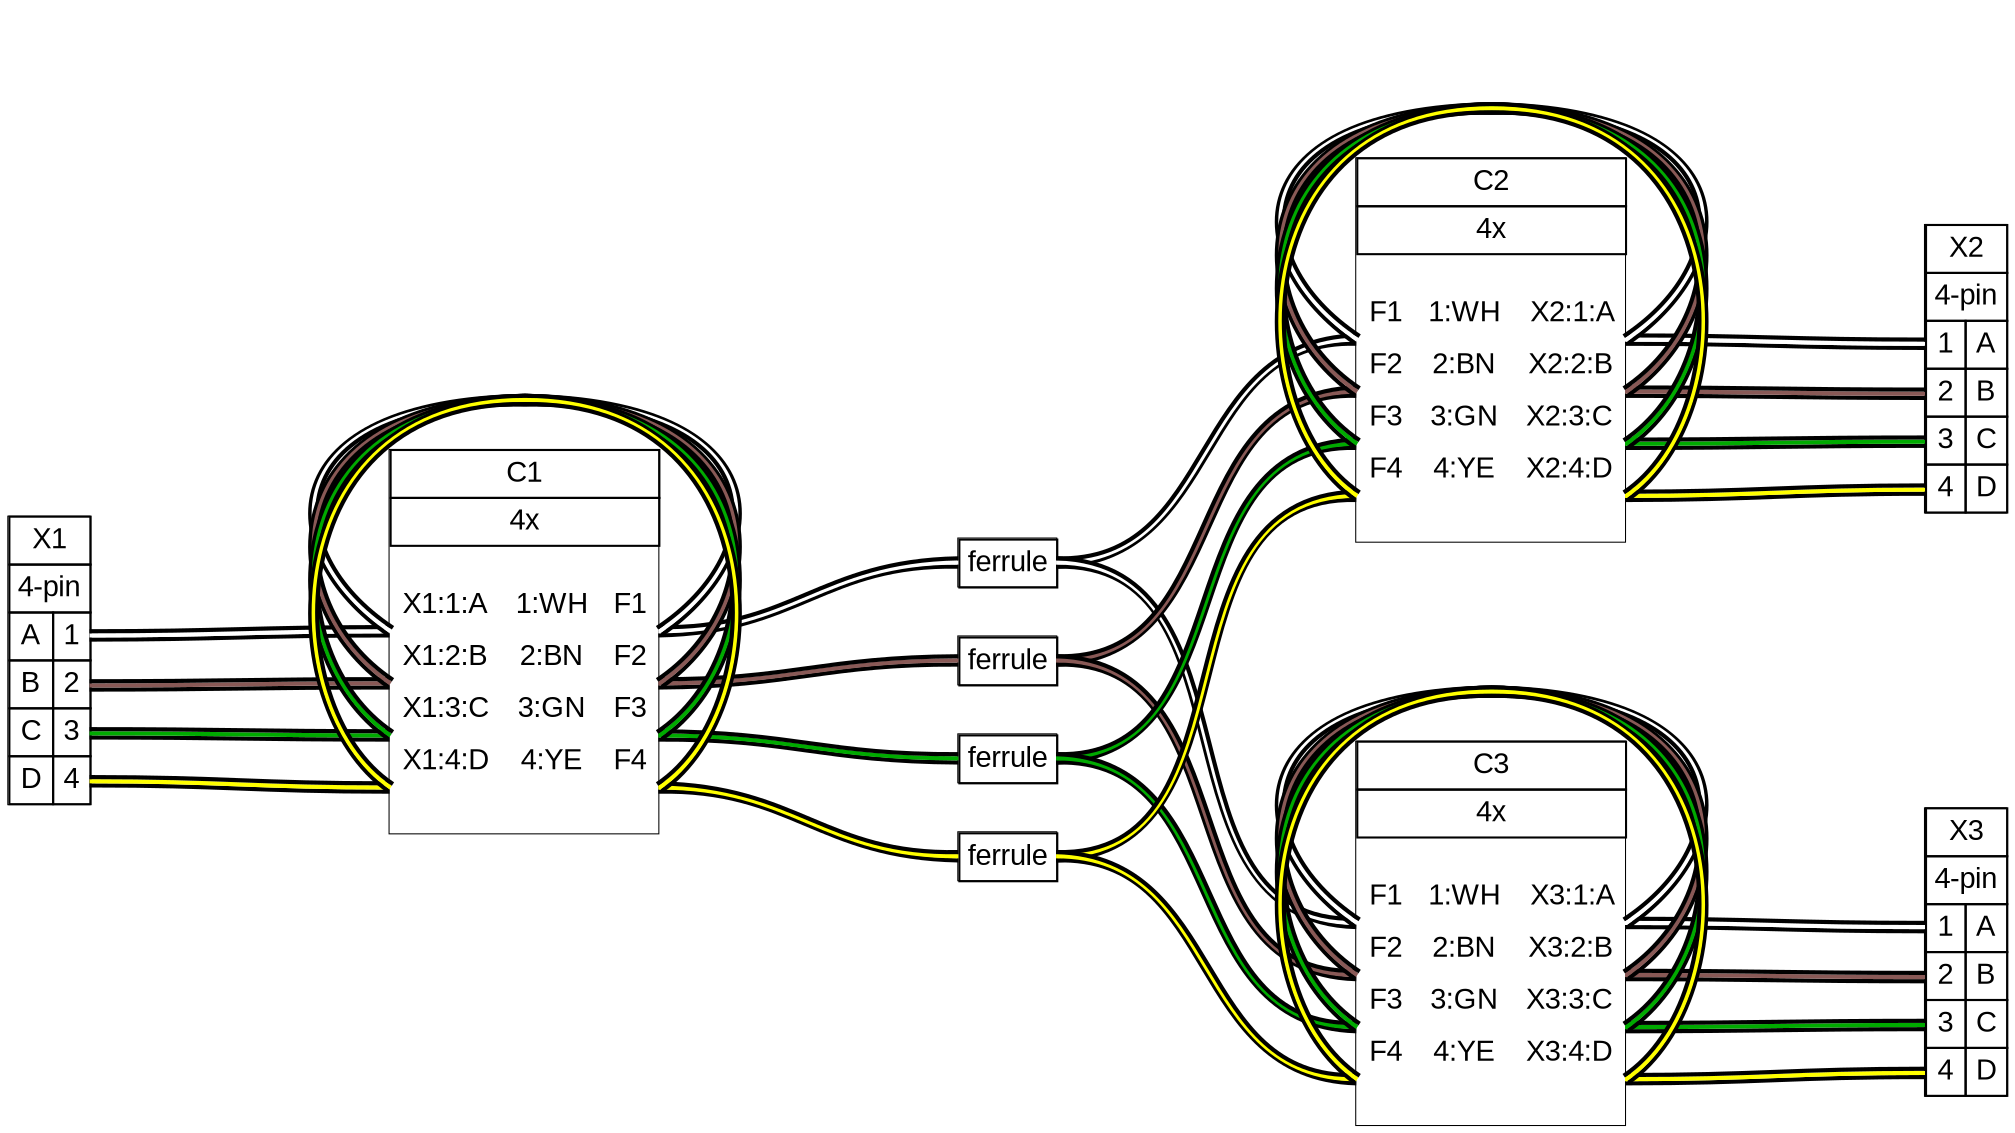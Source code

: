 graph {
// Graph generated by WireViz 0.4-dev251
// https://github.com/formatc1702/WireViz
	graph [bgcolor="#FFFFFF" fontname=arial nodesep=0.33 rankdir=LR ranksep=2]
	node [fillcolor="#FFFFFF" fontname=arial height=0 margin=0 shape=none style=filled width=0]
	edge [fontname=arial style=bold]
	X1 [label=<
<table border="0" cellspacing="0" cellpadding="0" bgcolor="#FFFFFF">
 <tr>
  <td>
   <table border="0" cellborder="1" cellpadding="3" cellspacing="0">
    <tr>
     <td>X1</td>
    </tr>
   </table>
  </td>
 </tr>
 <tr>
  <td>
   <table border="0" cellborder="1" cellpadding="3" cellspacing="0">
    <tr>
     <td>4-pin</td>
    </tr>
   </table>
  </td>
 </tr>
 <tr>
  <td>
   <table border="0" cellborder="1" cellpadding="3" cellspacing="0">
    <tr>
     <td>A</td>
     <td port="p1r">1</td>
    </tr>
    <tr>
     <td>B</td>
     <td port="p2r">2</td>
    </tr>
    <tr>
     <td>C</td>
     <td port="p3r">3</td>
    </tr>
    <tr>
     <td>D</td>
     <td port="p4r">4</td>
    </tr>
   </table>
  </td>
 </tr>
</table>
> shape=box style=filled]
	F1 [label=<
<table border="0" cellspacing="0" cellpadding="0" port="p1r" bgcolor="#FFFFFF">
 <tr>
  <td port="p1l">
   <table border="0" cellborder="1" cellpadding="3" cellspacing="0">
    <tr>
     <td>ferrule</td>
    </tr>
   </table>
  </td>
 </tr>
</table>
> shape=box style=filled]
	F2 [label=<
<table border="0" cellspacing="0" cellpadding="0" port="p1r" bgcolor="#FFFFFF">
 <tr>
  <td port="p1l">
   <table border="0" cellborder="1" cellpadding="3" cellspacing="0">
    <tr>
     <td>ferrule</td>
    </tr>
   </table>
  </td>
 </tr>
</table>
> shape=box style=filled]
	F3 [label=<
<table border="0" cellspacing="0" cellpadding="0" port="p1r" bgcolor="#FFFFFF">
 <tr>
  <td port="p1l">
   <table border="0" cellborder="1" cellpadding="3" cellspacing="0">
    <tr>
     <td>ferrule</td>
    </tr>
   </table>
  </td>
 </tr>
</table>
> shape=box style=filled]
	F4 [label=<
<table border="0" cellspacing="0" cellpadding="0" port="p1r" bgcolor="#FFFFFF">
 <tr>
  <td port="p1l">
   <table border="0" cellborder="1" cellpadding="3" cellspacing="0">
    <tr>
     <td>ferrule</td>
    </tr>
   </table>
  </td>
 </tr>
</table>
> shape=box style=filled]
	X2 [label=<
<table border="0" cellspacing="0" cellpadding="0" bgcolor="#FFFFFF">
 <tr>
  <td>
   <table border="0" cellborder="1" cellpadding="3" cellspacing="0">
    <tr>
     <td>X2</td>
    </tr>
   </table>
  </td>
 </tr>
 <tr>
  <td>
   <table border="0" cellborder="1" cellpadding="3" cellspacing="0">
    <tr>
     <td>4-pin</td>
    </tr>
   </table>
  </td>
 </tr>
 <tr>
  <td>
   <table border="0" cellborder="1" cellpadding="3" cellspacing="0">
    <tr>
     <td port="p1l">1</td>
     <td>A</td>
    </tr>
    <tr>
     <td port="p2l">2</td>
     <td>B</td>
    </tr>
    <tr>
     <td port="p3l">3</td>
     <td>C</td>
    </tr>
    <tr>
     <td port="p4l">4</td>
     <td>D</td>
    </tr>
   </table>
  </td>
 </tr>
</table>
> shape=box style=filled]
	X3 [label=<
<table border="0" cellspacing="0" cellpadding="0" bgcolor="#FFFFFF">
 <tr>
  <td>
   <table border="0" cellborder="1" cellpadding="3" cellspacing="0">
    <tr>
     <td>X3</td>
    </tr>
   </table>
  </td>
 </tr>
 <tr>
  <td>
   <table border="0" cellborder="1" cellpadding="3" cellspacing="0">
    <tr>
     <td>4-pin</td>
    </tr>
   </table>
  </td>
 </tr>
 <tr>
  <td>
   <table border="0" cellborder="1" cellpadding="3" cellspacing="0">
    <tr>
     <td port="p1l">1</td>
     <td>A</td>
    </tr>
    <tr>
     <td port="p2l">2</td>
     <td>B</td>
    </tr>
    <tr>
     <td port="p3l">3</td>
     <td>C</td>
    </tr>
    <tr>
     <td port="p4l">4</td>
     <td>D</td>
    </tr>
   </table>
  </td>
 </tr>
</table>
> shape=box style=filled]
	C1 [label=<
<table border="0" cellspacing="0" cellpadding="0" bgcolor="#FFFFFF">
 <tr>
  <td>
   <table border="0" cellborder="1" cellpadding="3" cellspacing="0">
    <tr>
     <td>C1</td>
    </tr>
   </table>
  </td>
 </tr>
 <tr>
  <td>
   <table border="0" cellborder="1" cellpadding="3" cellspacing="0">
    <tr>
     <td>4x</td>
    </tr>
   </table>
  </td>
 </tr>
 <tr>
  <td>
   <table border="0" cellborder="0" cellspacing="0">
    <tr>
     <td>&nbsp;</td>
    </tr>
    <tr>
     <td align="left"> X1:1:A</td>
     <td> </td>
     <td>1:WH</td>
     <td> </td>
     <td align="right">F1 </td>
    </tr>
    <tr>
     <td border="0" cellspacing="0" cellpadding="0" colspan="5" height="6" port="w1"></td>
    </tr>
    <tr>
     <td align="left"> X1:2:B</td>
     <td> </td>
     <td>2:BN</td>
     <td> </td>
     <td align="right">F2 </td>
    </tr>
    <tr>
     <td border="0" cellspacing="0" cellpadding="0" colspan="5" height="6" port="w2"></td>
    </tr>
    <tr>
     <td align="left"> X1:3:C</td>
     <td> </td>
     <td>3:GN</td>
     <td> </td>
     <td align="right">F3 </td>
    </tr>
    <tr>
     <td border="0" cellspacing="0" cellpadding="0" colspan="5" height="6" port="w3"></td>
    </tr>
    <tr>
     <td align="left"> X1:4:D</td>
     <td> </td>
     <td>4:YE</td>
     <td> </td>
     <td align="right">F4 </td>
    </tr>
    <tr>
     <td border="0" cellspacing="0" cellpadding="0" colspan="5" height="6" port="w4"></td>
    </tr>
    <tr>
     <td>&nbsp;</td>
    </tr>
   </table>
  </td>
 </tr>
</table>
> shape=box style=filled]
	edge [color="#000000:#FFFFFF:#000000"]
	X1:p1r:e -- C1:w1:w
	C1:w1:e -- F1:w
	edge [color="#000000:#895956:#000000"]
	X1:p2r:e -- C1:w2:w
	C1:w2:e -- F2:w
	edge [color="#000000:#00AA00:#000000"]
	X1:p3r:e -- C1:w3:w
	C1:w3:e -- F3:w
	edge [color="#000000:#FFFF00:#000000"]
	X1:p4r:e -- C1:w4:w
	C1:w4:e -- F4:w
	C1:w1:e -- C1:w1:w [color="#000000:#FFFFFF:#000000" straight=straight]
	C1:w2:e -- C1:w2:w [color="#000000:#895956:#000000" straight=straight]
	C1:w3:e -- C1:w3:w [color="#000000:#00AA00:#000000" straight=straight]
	C1:w4:e -- C1:w4:w [color="#000000:#FFFF00:#000000" straight=straight]
	C2 [label=<
<table border="0" cellspacing="0" cellpadding="0" bgcolor="#FFFFFF">
 <tr>
  <td>
   <table border="0" cellborder="1" cellpadding="3" cellspacing="0">
    <tr>
     <td>C2</td>
    </tr>
   </table>
  </td>
 </tr>
 <tr>
  <td>
   <table border="0" cellborder="1" cellpadding="3" cellspacing="0">
    <tr>
     <td>4x</td>
    </tr>
   </table>
  </td>
 </tr>
 <tr>
  <td>
   <table border="0" cellborder="0" cellspacing="0">
    <tr>
     <td>&nbsp;</td>
    </tr>
    <tr>
     <td align="left"> F1</td>
     <td> </td>
     <td>1:WH</td>
     <td> </td>
     <td align="right">X2:1:A </td>
    </tr>
    <tr>
     <td border="0" cellspacing="0" cellpadding="0" colspan="5" height="6" port="w1"></td>
    </tr>
    <tr>
     <td align="left"> F2</td>
     <td> </td>
     <td>2:BN</td>
     <td> </td>
     <td align="right">X2:2:B </td>
    </tr>
    <tr>
     <td border="0" cellspacing="0" cellpadding="0" colspan="5" height="6" port="w2"></td>
    </tr>
    <tr>
     <td align="left"> F3</td>
     <td> </td>
     <td>3:GN</td>
     <td> </td>
     <td align="right">X2:3:C </td>
    </tr>
    <tr>
     <td border="0" cellspacing="0" cellpadding="0" colspan="5" height="6" port="w3"></td>
    </tr>
    <tr>
     <td align="left"> F4</td>
     <td> </td>
     <td>4:YE</td>
     <td> </td>
     <td align="right">X2:4:D </td>
    </tr>
    <tr>
     <td border="0" cellspacing="0" cellpadding="0" colspan="5" height="6" port="w4"></td>
    </tr>
    <tr>
     <td>&nbsp;</td>
    </tr>
   </table>
  </td>
 </tr>
</table>
> shape=box style=filled]
	edge [color="#000000:#FFFFFF:#000000"]
	F1:e -- C2:w1:w
	C2:w1:e -- X2:p1l:w
	edge [color="#000000:#895956:#000000"]
	F2:e -- C2:w2:w
	C2:w2:e -- X2:p2l:w
	edge [color="#000000:#00AA00:#000000"]
	F3:e -- C2:w3:w
	C2:w3:e -- X2:p3l:w
	edge [color="#000000:#FFFF00:#000000"]
	F4:e -- C2:w4:w
	C2:w4:e -- X2:p4l:w
	C2:w1:e -- C2:w1:w [color="#000000:#FFFFFF:#000000" straight=straight]
	C2:w2:e -- C2:w2:w [color="#000000:#895956:#000000" straight=straight]
	C2:w3:e -- C2:w3:w [color="#000000:#00AA00:#000000" straight=straight]
	C2:w4:e -- C2:w4:w [color="#000000:#FFFF00:#000000" straight=straight]
	C3 [label=<
<table border="0" cellspacing="0" cellpadding="0" bgcolor="#FFFFFF">
 <tr>
  <td>
   <table border="0" cellborder="1" cellpadding="3" cellspacing="0">
    <tr>
     <td>C3</td>
    </tr>
   </table>
  </td>
 </tr>
 <tr>
  <td>
   <table border="0" cellborder="1" cellpadding="3" cellspacing="0">
    <tr>
     <td>4x</td>
    </tr>
   </table>
  </td>
 </tr>
 <tr>
  <td>
   <table border="0" cellborder="0" cellspacing="0">
    <tr>
     <td>&nbsp;</td>
    </tr>
    <tr>
     <td align="left"> F1</td>
     <td> </td>
     <td>1:WH</td>
     <td> </td>
     <td align="right">X3:1:A </td>
    </tr>
    <tr>
     <td border="0" cellspacing="0" cellpadding="0" colspan="5" height="6" port="w1"></td>
    </tr>
    <tr>
     <td align="left"> F2</td>
     <td> </td>
     <td>2:BN</td>
     <td> </td>
     <td align="right">X3:2:B </td>
    </tr>
    <tr>
     <td border="0" cellspacing="0" cellpadding="0" colspan="5" height="6" port="w2"></td>
    </tr>
    <tr>
     <td align="left"> F3</td>
     <td> </td>
     <td>3:GN</td>
     <td> </td>
     <td align="right">X3:3:C </td>
    </tr>
    <tr>
     <td border="0" cellspacing="0" cellpadding="0" colspan="5" height="6" port="w3"></td>
    </tr>
    <tr>
     <td align="left"> F4</td>
     <td> </td>
     <td>4:YE</td>
     <td> </td>
     <td align="right">X3:4:D </td>
    </tr>
    <tr>
     <td border="0" cellspacing="0" cellpadding="0" colspan="5" height="6" port="w4"></td>
    </tr>
    <tr>
     <td>&nbsp;</td>
    </tr>
   </table>
  </td>
 </tr>
</table>
> shape=box style=filled]
	edge [color="#000000:#FFFFFF:#000000"]
	F1:e -- C3:w1:w
	C3:w1:e -- X3:p1l:w
	edge [color="#000000:#895956:#000000"]
	F2:e -- C3:w2:w
	C3:w2:e -- X3:p2l:w
	edge [color="#000000:#00AA00:#000000"]
	F3:e -- C3:w3:w
	C3:w3:e -- X3:p3l:w
	edge [color="#000000:#FFFF00:#000000"]
	F4:e -- C3:w4:w
	C3:w4:e -- X3:p4l:w
	C3:w1:e -- C3:w1:w [color="#000000:#FFFFFF:#000000" straight=straight]
	C3:w2:e -- C3:w2:w [color="#000000:#895956:#000000" straight=straight]
	C3:w3:e -- C3:w3:w [color="#000000:#00AA00:#000000" straight=straight]
	C3:w4:e -- C3:w4:w [color="#000000:#FFFF00:#000000" straight=straight]
}
